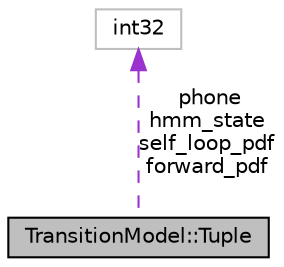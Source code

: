 digraph "TransitionModel::Tuple"
{
  edge [fontname="Helvetica",fontsize="10",labelfontname="Helvetica",labelfontsize="10"];
  node [fontname="Helvetica",fontsize="10",shape=record];
  Node1 [label="TransitionModel::Tuple",height=0.2,width=0.4,color="black", fillcolor="grey75", style="filled", fontcolor="black"];
  Node2 -> Node1 [dir="back",color="darkorchid3",fontsize="10",style="dashed",label=" phone\nhmm_state\nself_loop_pdf\nforward_pdf" ,fontname="Helvetica"];
  Node2 [label="int32",height=0.2,width=0.4,color="grey75", fillcolor="white", style="filled"];
}

